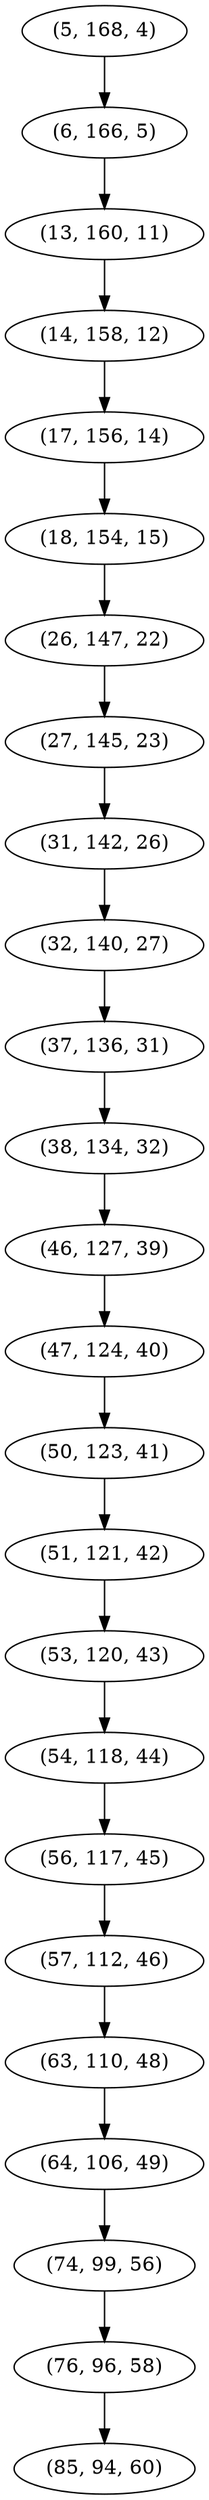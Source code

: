 digraph tree {
    "(5, 168, 4)";
    "(6, 166, 5)";
    "(13, 160, 11)";
    "(14, 158, 12)";
    "(17, 156, 14)";
    "(18, 154, 15)";
    "(26, 147, 22)";
    "(27, 145, 23)";
    "(31, 142, 26)";
    "(32, 140, 27)";
    "(37, 136, 31)";
    "(38, 134, 32)";
    "(46, 127, 39)";
    "(47, 124, 40)";
    "(50, 123, 41)";
    "(51, 121, 42)";
    "(53, 120, 43)";
    "(54, 118, 44)";
    "(56, 117, 45)";
    "(57, 112, 46)";
    "(63, 110, 48)";
    "(64, 106, 49)";
    "(74, 99, 56)";
    "(76, 96, 58)";
    "(85, 94, 60)";
    "(5, 168, 4)" -> "(6, 166, 5)";
    "(6, 166, 5)" -> "(13, 160, 11)";
    "(13, 160, 11)" -> "(14, 158, 12)";
    "(14, 158, 12)" -> "(17, 156, 14)";
    "(17, 156, 14)" -> "(18, 154, 15)";
    "(18, 154, 15)" -> "(26, 147, 22)";
    "(26, 147, 22)" -> "(27, 145, 23)";
    "(27, 145, 23)" -> "(31, 142, 26)";
    "(31, 142, 26)" -> "(32, 140, 27)";
    "(32, 140, 27)" -> "(37, 136, 31)";
    "(37, 136, 31)" -> "(38, 134, 32)";
    "(38, 134, 32)" -> "(46, 127, 39)";
    "(46, 127, 39)" -> "(47, 124, 40)";
    "(47, 124, 40)" -> "(50, 123, 41)";
    "(50, 123, 41)" -> "(51, 121, 42)";
    "(51, 121, 42)" -> "(53, 120, 43)";
    "(53, 120, 43)" -> "(54, 118, 44)";
    "(54, 118, 44)" -> "(56, 117, 45)";
    "(56, 117, 45)" -> "(57, 112, 46)";
    "(57, 112, 46)" -> "(63, 110, 48)";
    "(63, 110, 48)" -> "(64, 106, 49)";
    "(64, 106, 49)" -> "(74, 99, 56)";
    "(74, 99, 56)" -> "(76, 96, 58)";
    "(76, 96, 58)" -> "(85, 94, 60)";
}
